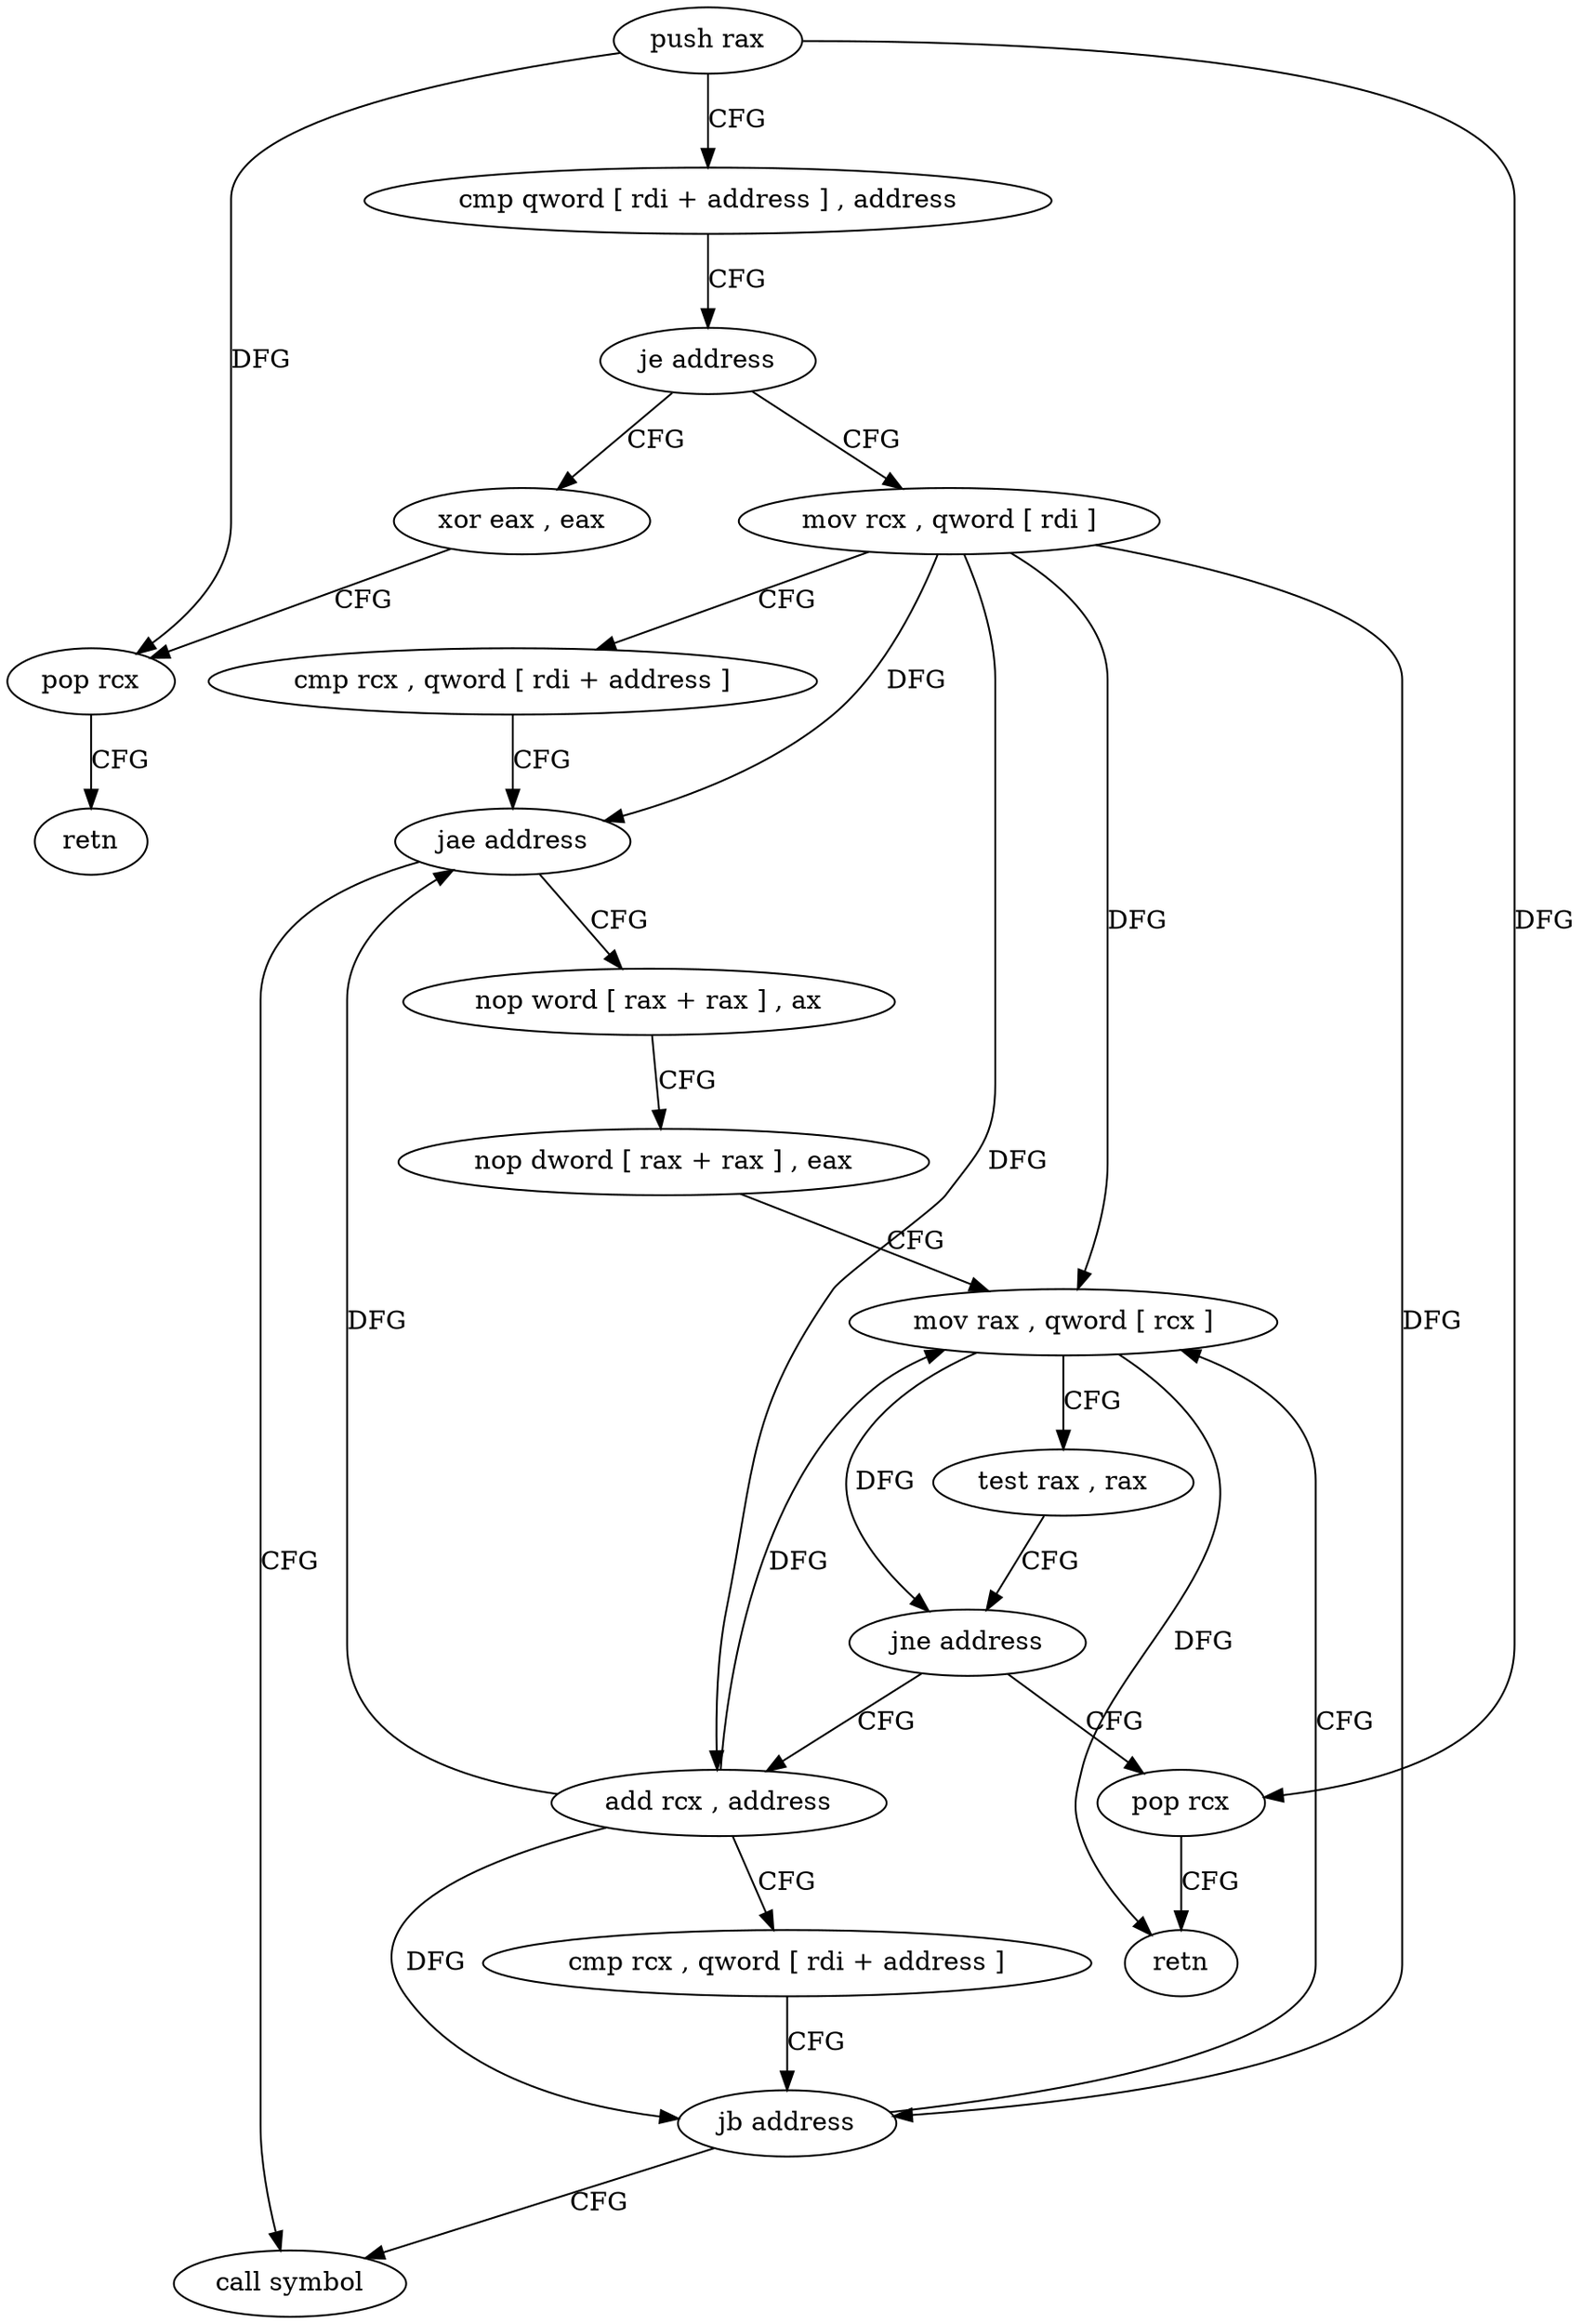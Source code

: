 digraph "func" {
"4219984" [label = "push rax" ]
"4219985" [label = "cmp qword [ rdi + address ] , address" ]
"4219990" [label = "je address" ]
"4220041" [label = "xor eax , eax" ]
"4219992" [label = "mov rcx , qword [ rdi ]" ]
"4220043" [label = "pop rcx" ]
"4220044" [label = "retn" ]
"4219995" [label = "cmp rcx , qword [ rdi + address ]" ]
"4219999" [label = "jae address" ]
"4220034" [label = "call symbol" ]
"4220001" [label = "nop word [ rax + rax ] , ax" ]
"4220011" [label = "nop dword [ rax + rax ] , eax" ]
"4220016" [label = "mov rax , qword [ rcx ]" ]
"4220039" [label = "pop rcx" ]
"4220040" [label = "retn" ]
"4220024" [label = "add rcx , address" ]
"4220028" [label = "cmp rcx , qword [ rdi + address ]" ]
"4220032" [label = "jb address" ]
"4220019" [label = "test rax , rax" ]
"4220022" [label = "jne address" ]
"4219984" -> "4219985" [ label = "CFG" ]
"4219984" -> "4220043" [ label = "DFG" ]
"4219984" -> "4220039" [ label = "DFG" ]
"4219985" -> "4219990" [ label = "CFG" ]
"4219990" -> "4220041" [ label = "CFG" ]
"4219990" -> "4219992" [ label = "CFG" ]
"4220041" -> "4220043" [ label = "CFG" ]
"4219992" -> "4219995" [ label = "CFG" ]
"4219992" -> "4219999" [ label = "DFG" ]
"4219992" -> "4220016" [ label = "DFG" ]
"4219992" -> "4220024" [ label = "DFG" ]
"4219992" -> "4220032" [ label = "DFG" ]
"4220043" -> "4220044" [ label = "CFG" ]
"4219995" -> "4219999" [ label = "CFG" ]
"4219999" -> "4220034" [ label = "CFG" ]
"4219999" -> "4220001" [ label = "CFG" ]
"4220001" -> "4220011" [ label = "CFG" ]
"4220011" -> "4220016" [ label = "CFG" ]
"4220016" -> "4220019" [ label = "CFG" ]
"4220016" -> "4220022" [ label = "DFG" ]
"4220016" -> "4220040" [ label = "DFG" ]
"4220039" -> "4220040" [ label = "CFG" ]
"4220024" -> "4220028" [ label = "CFG" ]
"4220024" -> "4220016" [ label = "DFG" ]
"4220024" -> "4219999" [ label = "DFG" ]
"4220024" -> "4220032" [ label = "DFG" ]
"4220028" -> "4220032" [ label = "CFG" ]
"4220032" -> "4220016" [ label = "CFG" ]
"4220032" -> "4220034" [ label = "CFG" ]
"4220019" -> "4220022" [ label = "CFG" ]
"4220022" -> "4220039" [ label = "CFG" ]
"4220022" -> "4220024" [ label = "CFG" ]
}
